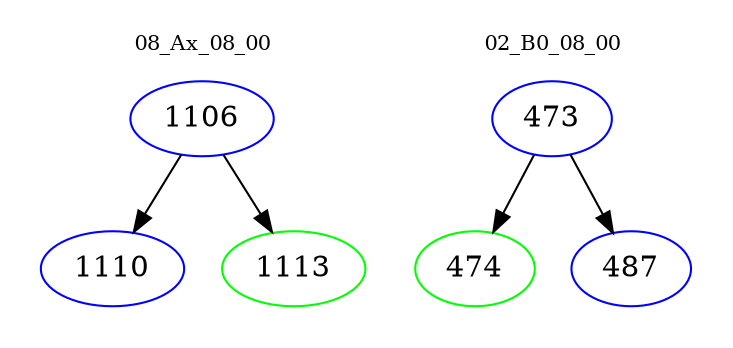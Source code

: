digraph{
subgraph cluster_0 {
color = white
label = "08_Ax_08_00";
fontsize=10;
T0_1106 [label="1106", color="blue"]
T0_1106 -> T0_1110 [color="black"]
T0_1110 [label="1110", color="blue"]
T0_1106 -> T0_1113 [color="black"]
T0_1113 [label="1113", color="green"]
}
subgraph cluster_1 {
color = white
label = "02_B0_08_00";
fontsize=10;
T1_473 [label="473", color="blue"]
T1_473 -> T1_474 [color="black"]
T1_474 [label="474", color="green"]
T1_473 -> T1_487 [color="black"]
T1_487 [label="487", color="blue"]
}
}
